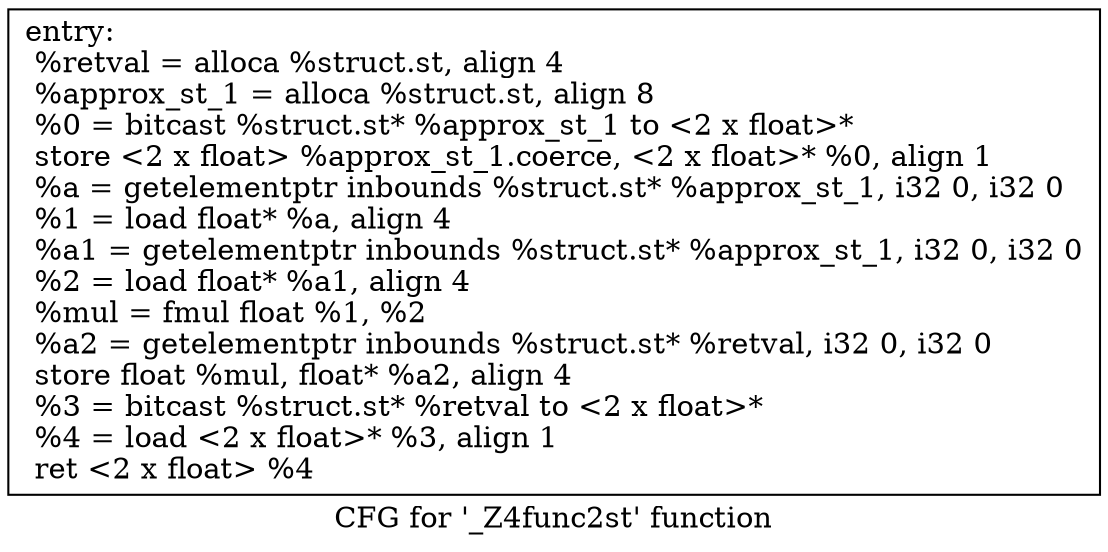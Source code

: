 digraph "CFG for '_Z4func2st' function" {
	label="CFG for '_Z4func2st' function";

	Node0x2511310 [shape=record,label="{entry:\l  %retval = alloca %struct.st, align 4\l  %approx_st_1 = alloca %struct.st, align 8\l  %0 = bitcast %struct.st* %approx_st_1 to \<2 x float\>*\l  store \<2 x float\> %approx_st_1.coerce, \<2 x float\>* %0, align 1\l  %a = getelementptr inbounds %struct.st* %approx_st_1, i32 0, i32 0\l  %1 = load float* %a, align 4\l  %a1 = getelementptr inbounds %struct.st* %approx_st_1, i32 0, i32 0\l  %2 = load float* %a1, align 4\l  %mul = fmul float %1, %2\l  %a2 = getelementptr inbounds %struct.st* %retval, i32 0, i32 0\l  store float %mul, float* %a2, align 4\l  %3 = bitcast %struct.st* %retval to \<2 x float\>*\l  %4 = load \<2 x float\>* %3, align 1\l  ret \<2 x float\> %4\l}"];
}
